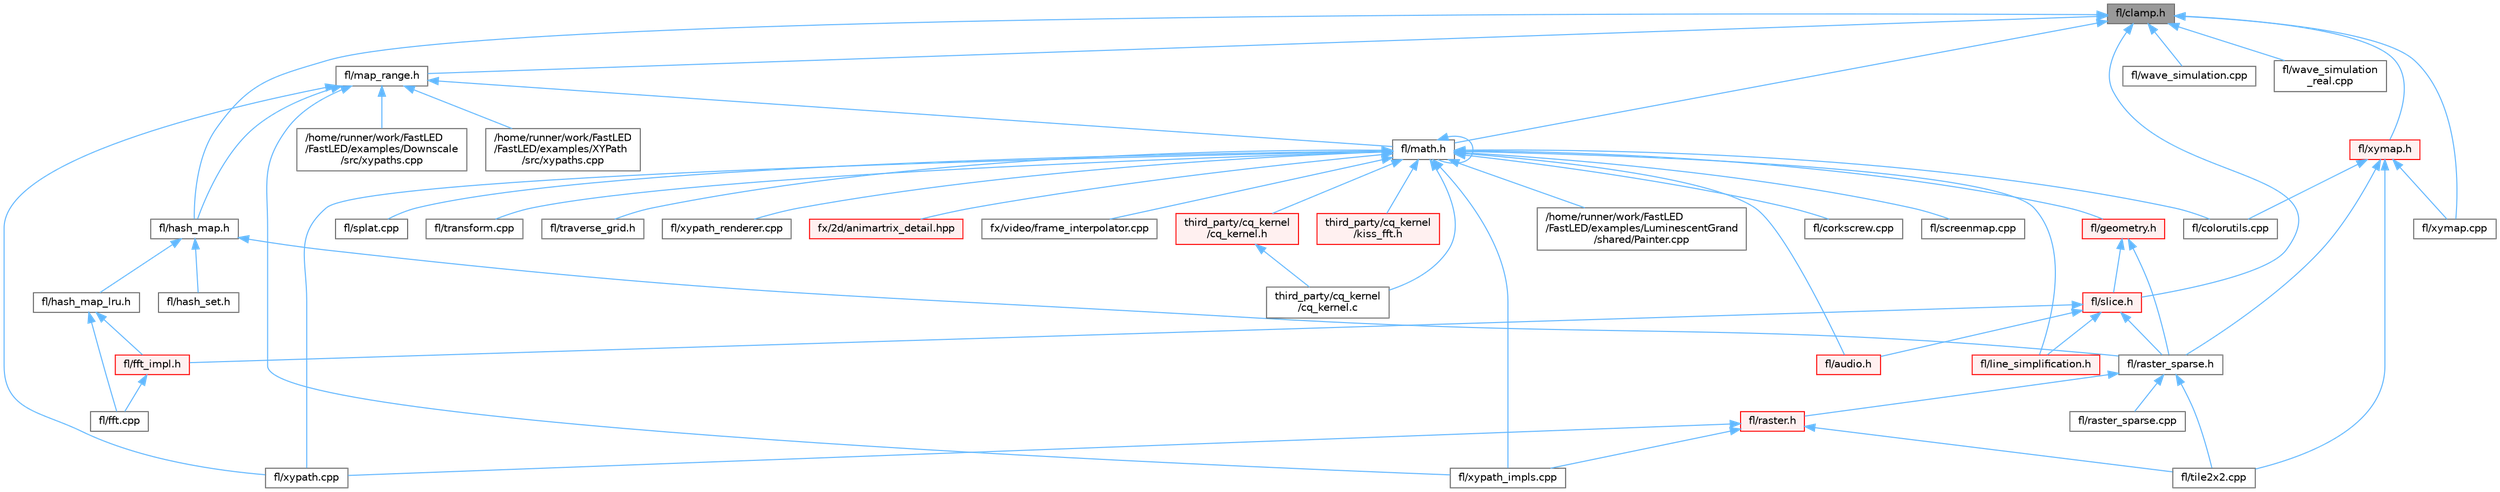 digraph "fl/clamp.h"
{
 // INTERACTIVE_SVG=YES
 // LATEX_PDF_SIZE
  bgcolor="transparent";
  edge [fontname=Helvetica,fontsize=10,labelfontname=Helvetica,labelfontsize=10];
  node [fontname=Helvetica,fontsize=10,shape=box,height=0.2,width=0.4];
  Node1 [id="Node000001",label="fl/clamp.h",height=0.2,width=0.4,color="gray40", fillcolor="grey60", style="filled", fontcolor="black",tooltip=" "];
  Node1 -> Node2 [id="edge1_Node000001_Node000002",dir="back",color="steelblue1",style="solid",tooltip=" "];
  Node2 [id="Node000002",label="fl/hash_map.h",height=0.2,width=0.4,color="grey40", fillcolor="white", style="filled",URL="$d6/d13/hash__map_8h.html",tooltip=" "];
  Node2 -> Node3 [id="edge2_Node000002_Node000003",dir="back",color="steelblue1",style="solid",tooltip=" "];
  Node3 [id="Node000003",label="fl/hash_map_lru.h",height=0.2,width=0.4,color="grey40", fillcolor="white", style="filled",URL="$dd/d0c/hash__map__lru_8h.html",tooltip=" "];
  Node3 -> Node4 [id="edge3_Node000003_Node000004",dir="back",color="steelblue1",style="solid",tooltip=" "];
  Node4 [id="Node000004",label="fl/fft.cpp",height=0.2,width=0.4,color="grey40", fillcolor="white", style="filled",URL="$db/d03/fft_8cpp.html",tooltip=" "];
  Node3 -> Node5 [id="edge4_Node000003_Node000005",dir="back",color="steelblue1",style="solid",tooltip=" "];
  Node5 [id="Node000005",label="fl/fft_impl.h",height=0.2,width=0.4,color="red", fillcolor="#FFF0F0", style="filled",URL="$df/d73/fft__impl_8h.html",tooltip=" "];
  Node5 -> Node4 [id="edge5_Node000005_Node000004",dir="back",color="steelblue1",style="solid",tooltip=" "];
  Node2 -> Node7 [id="edge6_Node000002_Node000007",dir="back",color="steelblue1",style="solid",tooltip=" "];
  Node7 [id="Node000007",label="fl/hash_set.h",height=0.2,width=0.4,color="grey40", fillcolor="white", style="filled",URL="$dc/de3/hash__set_8h.html",tooltip=" "];
  Node2 -> Node8 [id="edge7_Node000002_Node000008",dir="back",color="steelblue1",style="solid",tooltip=" "];
  Node8 [id="Node000008",label="fl/raster_sparse.h",height=0.2,width=0.4,color="grey40", fillcolor="white", style="filled",URL="$d4/df9/raster__sparse_8h.html",tooltip=" "];
  Node8 -> Node9 [id="edge8_Node000008_Node000009",dir="back",color="steelblue1",style="solid",tooltip=" "];
  Node9 [id="Node000009",label="fl/raster.h",height=0.2,width=0.4,color="red", fillcolor="#FFF0F0", style="filled",URL="$d1/d1e/raster_8h.html",tooltip=" "];
  Node9 -> Node19 [id="edge9_Node000009_Node000019",dir="back",color="steelblue1",style="solid",tooltip=" "];
  Node19 [id="Node000019",label="fl/tile2x2.cpp",height=0.2,width=0.4,color="grey40", fillcolor="white", style="filled",URL="$db/d15/tile2x2_8cpp.html",tooltip=" "];
  Node9 -> Node20 [id="edge10_Node000009_Node000020",dir="back",color="steelblue1",style="solid",tooltip=" "];
  Node20 [id="Node000020",label="fl/xypath.cpp",height=0.2,width=0.4,color="grey40", fillcolor="white", style="filled",URL="$d4/d78/xypath_8cpp.html",tooltip=" "];
  Node9 -> Node21 [id="edge11_Node000009_Node000021",dir="back",color="steelblue1",style="solid",tooltip=" "];
  Node21 [id="Node000021",label="fl/xypath_impls.cpp",height=0.2,width=0.4,color="grey40", fillcolor="white", style="filled",URL="$d4/db1/xypath__impls_8cpp.html",tooltip=" "];
  Node8 -> Node22 [id="edge12_Node000008_Node000022",dir="back",color="steelblue1",style="solid",tooltip=" "];
  Node22 [id="Node000022",label="fl/raster_sparse.cpp",height=0.2,width=0.4,color="grey40", fillcolor="white", style="filled",URL="$d7/d58/raster__sparse_8cpp.html",tooltip=" "];
  Node8 -> Node19 [id="edge13_Node000008_Node000019",dir="back",color="steelblue1",style="solid",tooltip=" "];
  Node1 -> Node23 [id="edge14_Node000001_Node000023",dir="back",color="steelblue1",style="solid",tooltip=" "];
  Node23 [id="Node000023",label="fl/map_range.h",height=0.2,width=0.4,color="grey40", fillcolor="white", style="filled",URL="$d1/d47/map__range_8h.html",tooltip=" "];
  Node23 -> Node24 [id="edge15_Node000023_Node000024",dir="back",color="steelblue1",style="solid",tooltip=" "];
  Node24 [id="Node000024",label="/home/runner/work/FastLED\l/FastLED/examples/Downscale\l/src/xypaths.cpp",height=0.2,width=0.4,color="grey40", fillcolor="white", style="filled",URL="$dd/d96/_downscale_2src_2xypaths_8cpp.html",tooltip=" "];
  Node23 -> Node25 [id="edge16_Node000023_Node000025",dir="back",color="steelblue1",style="solid",tooltip=" "];
  Node25 [id="Node000025",label="/home/runner/work/FastLED\l/FastLED/examples/XYPath\l/src/xypaths.cpp",height=0.2,width=0.4,color="grey40", fillcolor="white", style="filled",URL="$d8/d55/_x_y_path_2src_2xypaths_8cpp.html",tooltip=" "];
  Node23 -> Node2 [id="edge17_Node000023_Node000002",dir="back",color="steelblue1",style="solid",tooltip=" "];
  Node23 -> Node26 [id="edge18_Node000023_Node000026",dir="back",color="steelblue1",style="solid",tooltip=" "];
  Node26 [id="Node000026",label="fl/math.h",height=0.2,width=0.4,color="grey40", fillcolor="white", style="filled",URL="$df/db1/math_8h.html",tooltip=" "];
  Node26 -> Node27 [id="edge19_Node000026_Node000027",dir="back",color="steelblue1",style="solid",tooltip=" "];
  Node27 [id="Node000027",label="/home/runner/work/FastLED\l/FastLED/examples/LuminescentGrand\l/shared/Painter.cpp",height=0.2,width=0.4,color="grey40", fillcolor="white", style="filled",URL="$db/d33/_painter_8cpp.html",tooltip=" "];
  Node26 -> Node28 [id="edge20_Node000026_Node000028",dir="back",color="steelblue1",style="solid",tooltip=" "];
  Node28 [id="Node000028",label="fl/audio.h",height=0.2,width=0.4,color="red", fillcolor="#FFF0F0", style="filled",URL="$da/d09/audio_8h.html",tooltip=" "];
  Node26 -> Node54 [id="edge21_Node000026_Node000054",dir="back",color="steelblue1",style="solid",tooltip=" "];
  Node54 [id="Node000054",label="fl/colorutils.cpp",height=0.2,width=0.4,color="grey40", fillcolor="white", style="filled",URL="$da/d2d/colorutils_8cpp.html",tooltip="Misc utility functions for palettes, blending, and more."];
  Node26 -> Node55 [id="edge22_Node000026_Node000055",dir="back",color="steelblue1",style="solid",tooltip=" "];
  Node55 [id="Node000055",label="fl/corkscrew.cpp",height=0.2,width=0.4,color="grey40", fillcolor="white", style="filled",URL="$d3/d9b/corkscrew_8cpp.html",tooltip=" "];
  Node26 -> Node56 [id="edge23_Node000026_Node000056",dir="back",color="steelblue1",style="solid",tooltip=" "];
  Node56 [id="Node000056",label="fl/geometry.h",height=0.2,width=0.4,color="red", fillcolor="#FFF0F0", style="filled",URL="$d4/d67/geometry_8h.html",tooltip=" "];
  Node56 -> Node8 [id="edge24_Node000056_Node000008",dir="back",color="steelblue1",style="solid",tooltip=" "];
  Node56 -> Node243 [id="edge25_Node000056_Node000243",dir="back",color="steelblue1",style="solid",tooltip=" "];
  Node243 [id="Node000243",label="fl/slice.h",height=0.2,width=0.4,color="red", fillcolor="#FFF0F0", style="filled",URL="$d0/d48/slice_8h.html",tooltip=" "];
  Node243 -> Node28 [id="edge26_Node000243_Node000028",dir="back",color="steelblue1",style="solid",tooltip=" "];
  Node243 -> Node5 [id="edge27_Node000243_Node000005",dir="back",color="steelblue1",style="solid",tooltip=" "];
  Node243 -> Node240 [id="edge28_Node000243_Node000240",dir="back",color="steelblue1",style="solid",tooltip=" "];
  Node240 [id="Node000240",label="fl/line_simplification.h",height=0.2,width=0.4,color="red", fillcolor="#FFF0F0", style="filled",URL="$d8/da7/line__simplification_8h.html",tooltip=" "];
  Node243 -> Node8 [id="edge29_Node000243_Node000008",dir="back",color="steelblue1",style="solid",tooltip=" "];
  Node26 -> Node240 [id="edge30_Node000026_Node000240",dir="back",color="steelblue1",style="solid",tooltip=" "];
  Node26 -> Node26 [id="edge31_Node000026_Node000026",dir="back",color="steelblue1",style="solid",tooltip=" "];
  Node26 -> Node188 [id="edge32_Node000026_Node000188",dir="back",color="steelblue1",style="solid",tooltip=" "];
  Node188 [id="Node000188",label="fl/screenmap.cpp",height=0.2,width=0.4,color="grey40", fillcolor="white", style="filled",URL="$d9/d6f/screenmap_8cpp.html",tooltip=" "];
  Node26 -> Node213 [id="edge33_Node000026_Node000213",dir="back",color="steelblue1",style="solid",tooltip=" "];
  Node213 [id="Node000213",label="fl/splat.cpp",height=0.2,width=0.4,color="grey40", fillcolor="white", style="filled",URL="$da/dbe/splat_8cpp.html",tooltip=" "];
  Node26 -> Node190 [id="edge34_Node000026_Node000190",dir="back",color="steelblue1",style="solid",tooltip=" "];
  Node190 [id="Node000190",label="fl/transform.cpp",height=0.2,width=0.4,color="grey40", fillcolor="white", style="filled",URL="$d8/d8c/transform_8cpp.html",tooltip=" "];
  Node26 -> Node242 [id="edge35_Node000026_Node000242",dir="back",color="steelblue1",style="solid",tooltip=" "];
  Node242 [id="Node000242",label="fl/traverse_grid.h",height=0.2,width=0.4,color="grey40", fillcolor="white", style="filled",URL="$d9/d42/traverse__grid_8h.html",tooltip=" "];
  Node26 -> Node20 [id="edge36_Node000026_Node000020",dir="back",color="steelblue1",style="solid",tooltip=" "];
  Node26 -> Node21 [id="edge37_Node000026_Node000021",dir="back",color="steelblue1",style="solid",tooltip=" "];
  Node26 -> Node195 [id="edge38_Node000026_Node000195",dir="back",color="steelblue1",style="solid",tooltip=" "];
  Node195 [id="Node000195",label="fl/xypath_renderer.cpp",height=0.2,width=0.4,color="grey40", fillcolor="white", style="filled",URL="$d2/d31/xypath__renderer_8cpp.html",tooltip=" "];
  Node26 -> Node270 [id="edge39_Node000026_Node000270",dir="back",color="steelblue1",style="solid",tooltip=" "];
  Node270 [id="Node000270",label="fx/2d/animartrix_detail.hpp",height=0.2,width=0.4,color="red", fillcolor="#FFF0F0", style="filled",URL="$d3/d3b/animartrix__detail_8hpp.html",tooltip=" "];
  Node26 -> Node230 [id="edge40_Node000026_Node000230",dir="back",color="steelblue1",style="solid",tooltip=" "];
  Node230 [id="Node000230",label="fx/video/frame_interpolator.cpp",height=0.2,width=0.4,color="grey40", fillcolor="white", style="filled",URL="$d5/da4/frame__interpolator_8cpp.html",tooltip=" "];
  Node26 -> Node283 [id="edge41_Node000026_Node000283",dir="back",color="steelblue1",style="solid",tooltip=" "];
  Node283 [id="Node000283",label="third_party/cq_kernel\l/cq_kernel.c",height=0.2,width=0.4,color="grey40", fillcolor="white", style="filled",URL="$d9/dc9/cq__kernel_8c.html",tooltip=" "];
  Node26 -> Node282 [id="edge42_Node000026_Node000282",dir="back",color="steelblue1",style="solid",tooltip=" "];
  Node282 [id="Node000282",label="third_party/cq_kernel\l/cq_kernel.h",height=0.2,width=0.4,color="red", fillcolor="#FFF0F0", style="filled",URL="$d1/dda/cq__kernel_8h.html",tooltip=" "];
  Node282 -> Node283 [id="edge43_Node000282_Node000283",dir="back",color="steelblue1",style="solid",tooltip=" "];
  Node26 -> Node280 [id="edge44_Node000026_Node000280",dir="back",color="steelblue1",style="solid",tooltip=" "];
  Node280 [id="Node000280",label="third_party/cq_kernel\l/kiss_fft.h",height=0.2,width=0.4,color="red", fillcolor="#FFF0F0", style="filled",URL="$d0/dc9/kiss__fft_8h.html",tooltip=" "];
  Node23 -> Node20 [id="edge45_Node000023_Node000020",dir="back",color="steelblue1",style="solid",tooltip=" "];
  Node23 -> Node21 [id="edge46_Node000023_Node000021",dir="back",color="steelblue1",style="solid",tooltip=" "];
  Node1 -> Node26 [id="edge47_Node000001_Node000026",dir="back",color="steelblue1",style="solid",tooltip=" "];
  Node1 -> Node243 [id="edge48_Node000001_Node000243",dir="back",color="steelblue1",style="solid",tooltip=" "];
  Node1 -> Node220 [id="edge49_Node000001_Node000220",dir="back",color="steelblue1",style="solid",tooltip=" "];
  Node220 [id="Node000220",label="fl/wave_simulation.cpp",height=0.2,width=0.4,color="grey40", fillcolor="white", style="filled",URL="$de/d8c/wave__simulation_8cpp.html",tooltip=" "];
  Node1 -> Node222 [id="edge50_Node000001_Node000222",dir="back",color="steelblue1",style="solid",tooltip=" "];
  Node222 [id="Node000222",label="fl/wave_simulation\l_real.cpp",height=0.2,width=0.4,color="grey40", fillcolor="white", style="filled",URL="$d8/da2/wave__simulation__real_8cpp.html",tooltip=" "];
  Node1 -> Node189 [id="edge51_Node000001_Node000189",dir="back",color="steelblue1",style="solid",tooltip=" "];
  Node189 [id="Node000189",label="fl/xymap.cpp",height=0.2,width=0.4,color="grey40", fillcolor="white", style="filled",URL="$d7/d09/xymap_8cpp.html",tooltip=" "];
  Node1 -> Node200 [id="edge52_Node000001_Node000200",dir="back",color="steelblue1",style="solid",tooltip=" "];
  Node200 [id="Node000200",label="fl/xymap.h",height=0.2,width=0.4,color="red", fillcolor="#FFF0F0", style="filled",URL="$da/d61/xymap_8h.html",tooltip=" "];
  Node200 -> Node54 [id="edge53_Node000200_Node000054",dir="back",color="steelblue1",style="solid",tooltip=" "];
  Node200 -> Node8 [id="edge54_Node000200_Node000008",dir="back",color="steelblue1",style="solid",tooltip=" "];
  Node200 -> Node19 [id="edge55_Node000200_Node000019",dir="back",color="steelblue1",style="solid",tooltip=" "];
  Node200 -> Node189 [id="edge56_Node000200_Node000189",dir="back",color="steelblue1",style="solid",tooltip=" "];
}
